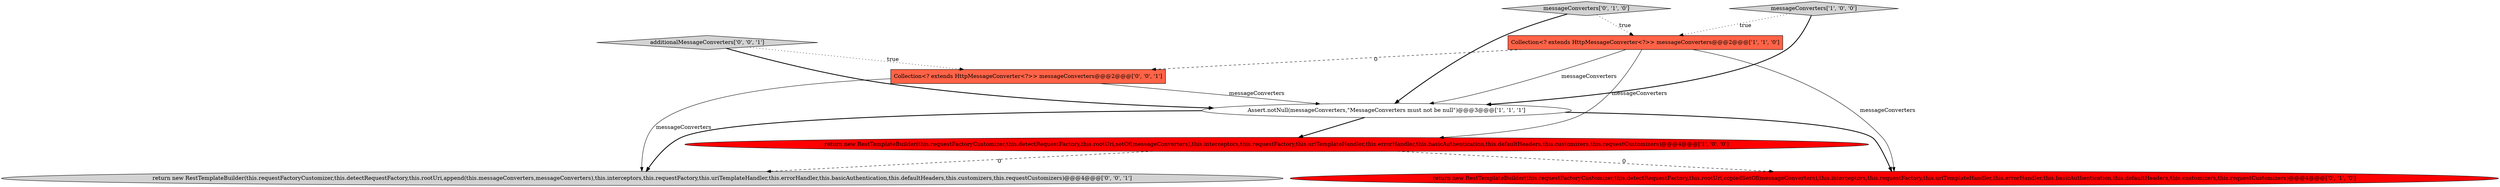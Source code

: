 digraph {
0 [style = filled, label = "Assert.notNull(messageConverters,\"MessageConverters must not be null\")@@@3@@@['1', '1', '1']", fillcolor = white, shape = ellipse image = "AAA0AAABBB1BBB"];
2 [style = filled, label = "messageConverters['1', '0', '0']", fillcolor = lightgray, shape = diamond image = "AAA0AAABBB1BBB"];
1 [style = filled, label = "return new RestTemplateBuilder(this.requestFactoryCustomizer,this.detectRequestFactory,this.rootUri,setOf(messageConverters),this.interceptors,this.requestFactory,this.uriTemplateHandler,this.errorHandler,this.basicAuthentication,this.defaultHeaders,this.customizers,this.requestCustomizers)@@@4@@@['1', '0', '0']", fillcolor = red, shape = ellipse image = "AAA1AAABBB1BBB"];
5 [style = filled, label = "return new RestTemplateBuilder(this.requestFactoryCustomizer,this.detectRequestFactory,this.rootUri,copiedSetOf(messageConverters),this.interceptors,this.requestFactory,this.uriTemplateHandler,this.errorHandler,this.basicAuthentication,this.defaultHeaders,this.customizers,this.requestCustomizers)@@@4@@@['0', '1', '0']", fillcolor = red, shape = ellipse image = "AAA1AAABBB2BBB"];
6 [style = filled, label = "additionalMessageConverters['0', '0', '1']", fillcolor = lightgray, shape = diamond image = "AAA0AAABBB3BBB"];
4 [style = filled, label = "messageConverters['0', '1', '0']", fillcolor = lightgray, shape = diamond image = "AAA0AAABBB2BBB"];
3 [style = filled, label = "Collection<? extends HttpMessageConverter<?>> messageConverters@@@2@@@['1', '1', '0']", fillcolor = tomato, shape = box image = "AAA0AAABBB1BBB"];
8 [style = filled, label = "return new RestTemplateBuilder(this.requestFactoryCustomizer,this.detectRequestFactory,this.rootUri,append(this.messageConverters,messageConverters),this.interceptors,this.requestFactory,this.uriTemplateHandler,this.errorHandler,this.basicAuthentication,this.defaultHeaders,this.customizers,this.requestCustomizers)@@@4@@@['0', '0', '1']", fillcolor = lightgray, shape = ellipse image = "AAA0AAABBB3BBB"];
7 [style = filled, label = "Collection<? extends HttpMessageConverter<?>> messageConverters@@@2@@@['0', '0', '1']", fillcolor = tomato, shape = box image = "AAA0AAABBB3BBB"];
2->3 [style = dotted, label="true"];
7->8 [style = solid, label="messageConverters"];
7->0 [style = solid, label="messageConverters"];
6->7 [style = dotted, label="true"];
1->8 [style = dashed, label="0"];
3->1 [style = solid, label="messageConverters"];
2->0 [style = bold, label=""];
6->0 [style = bold, label=""];
3->5 [style = solid, label="messageConverters"];
4->3 [style = dotted, label="true"];
1->5 [style = dashed, label="0"];
3->7 [style = dashed, label="0"];
0->1 [style = bold, label=""];
3->0 [style = solid, label="messageConverters"];
4->0 [style = bold, label=""];
0->5 [style = bold, label=""];
0->8 [style = bold, label=""];
}

